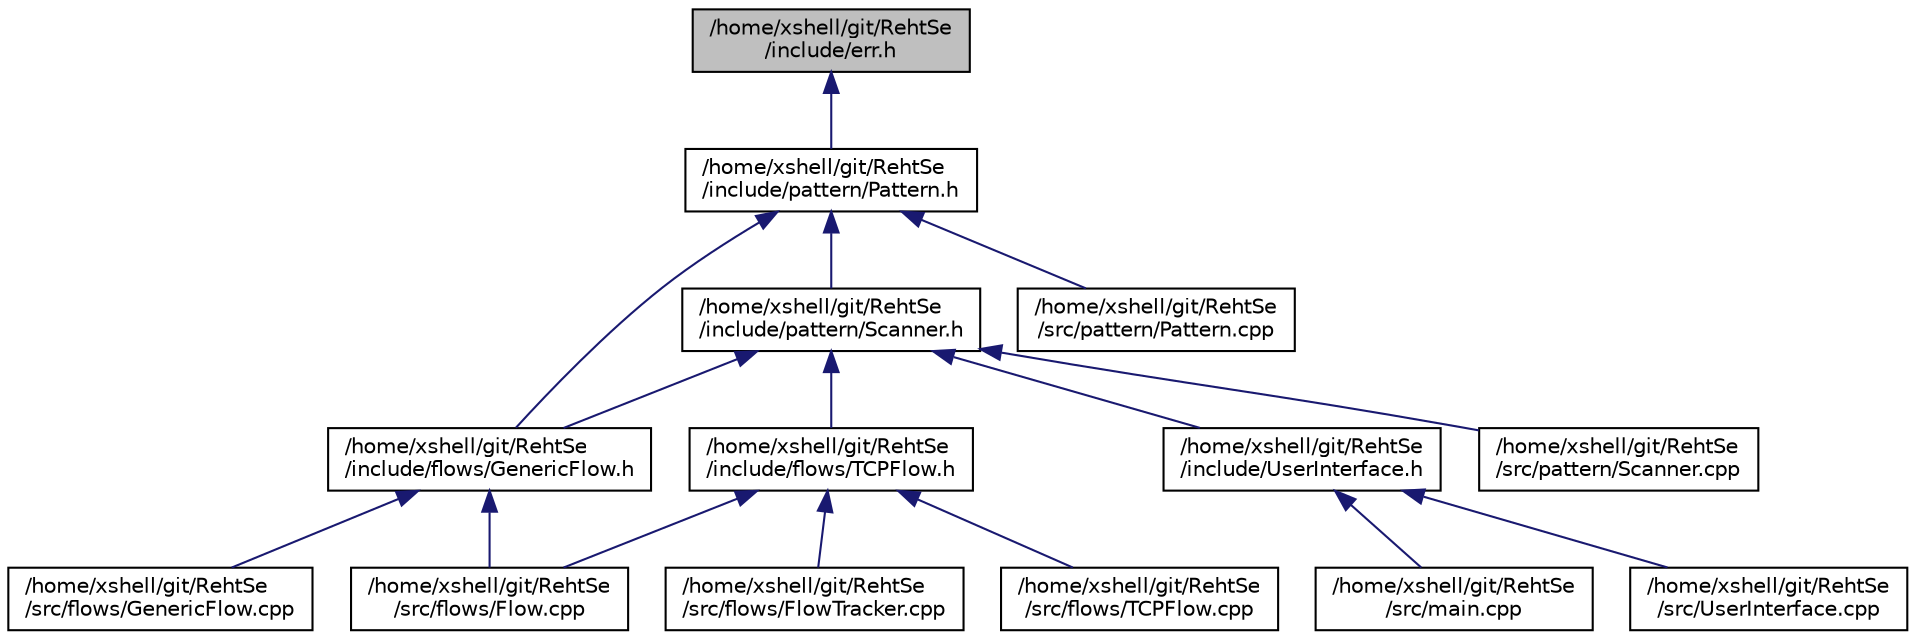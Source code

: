 digraph "/home/xshell/git/RehtSe/include/err.h"
{
  edge [fontname="Helvetica",fontsize="10",labelfontname="Helvetica",labelfontsize="10"];
  node [fontname="Helvetica",fontsize="10",shape=record];
  Node1 [label="/home/xshell/git/RehtSe\l/include/err.h",height=0.2,width=0.4,color="black", fillcolor="grey75", style="filled", fontcolor="black"];
  Node1 -> Node2 [dir="back",color="midnightblue",fontsize="10",style="solid",fontname="Helvetica"];
  Node2 [label="/home/xshell/git/RehtSe\l/include/pattern/Pattern.h",height=0.2,width=0.4,color="black", fillcolor="white", style="filled",URL="$_pattern_8h.html"];
  Node2 -> Node3 [dir="back",color="midnightblue",fontsize="10",style="solid",fontname="Helvetica"];
  Node3 [label="/home/xshell/git/RehtSe\l/include/flows/GenericFlow.h",height=0.2,width=0.4,color="black", fillcolor="white", style="filled",URL="$_generic_flow_8h.html"];
  Node3 -> Node4 [dir="back",color="midnightblue",fontsize="10",style="solid",fontname="Helvetica"];
  Node4 [label="/home/xshell/git/RehtSe\l/src/flows/Flow.cpp",height=0.2,width=0.4,color="black", fillcolor="white", style="filled",URL="$_flow_8cpp.html"];
  Node3 -> Node5 [dir="back",color="midnightblue",fontsize="10",style="solid",fontname="Helvetica"];
  Node5 [label="/home/xshell/git/RehtSe\l/src/flows/GenericFlow.cpp",height=0.2,width=0.4,color="black", fillcolor="white", style="filled",URL="$_generic_flow_8cpp.html"];
  Node2 -> Node6 [dir="back",color="midnightblue",fontsize="10",style="solid",fontname="Helvetica"];
  Node6 [label="/home/xshell/git/RehtSe\l/include/pattern/Scanner.h",height=0.2,width=0.4,color="black", fillcolor="white", style="filled",URL="$_scanner_8h.html"];
  Node6 -> Node3 [dir="back",color="midnightblue",fontsize="10",style="solid",fontname="Helvetica"];
  Node6 -> Node7 [dir="back",color="midnightblue",fontsize="10",style="solid",fontname="Helvetica"];
  Node7 [label="/home/xshell/git/RehtSe\l/include/flows/TCPFlow.h",height=0.2,width=0.4,color="black", fillcolor="white", style="filled",URL="$_t_c_p_flow_8h.html"];
  Node7 -> Node4 [dir="back",color="midnightblue",fontsize="10",style="solid",fontname="Helvetica"];
  Node7 -> Node8 [dir="back",color="midnightblue",fontsize="10",style="solid",fontname="Helvetica"];
  Node8 [label="/home/xshell/git/RehtSe\l/src/flows/FlowTracker.cpp",height=0.2,width=0.4,color="black", fillcolor="white", style="filled",URL="$_flow_tracker_8cpp.html"];
  Node7 -> Node9 [dir="back",color="midnightblue",fontsize="10",style="solid",fontname="Helvetica"];
  Node9 [label="/home/xshell/git/RehtSe\l/src/flows/TCPFlow.cpp",height=0.2,width=0.4,color="black", fillcolor="white", style="filled",URL="$_t_c_p_flow_8cpp.html"];
  Node6 -> Node10 [dir="back",color="midnightblue",fontsize="10",style="solid",fontname="Helvetica"];
  Node10 [label="/home/xshell/git/RehtSe\l/include/UserInterface.h",height=0.2,width=0.4,color="black", fillcolor="white", style="filled",URL="$_user_interface_8h.html"];
  Node10 -> Node11 [dir="back",color="midnightblue",fontsize="10",style="solid",fontname="Helvetica"];
  Node11 [label="/home/xshell/git/RehtSe\l/src/main.cpp",height=0.2,width=0.4,color="black", fillcolor="white", style="filled",URL="$main_8cpp.html"];
  Node10 -> Node12 [dir="back",color="midnightblue",fontsize="10",style="solid",fontname="Helvetica"];
  Node12 [label="/home/xshell/git/RehtSe\l/src/UserInterface.cpp",height=0.2,width=0.4,color="black", fillcolor="white", style="filled",URL="$_user_interface_8cpp.html"];
  Node6 -> Node13 [dir="back",color="midnightblue",fontsize="10",style="solid",fontname="Helvetica"];
  Node13 [label="/home/xshell/git/RehtSe\l/src/pattern/Scanner.cpp",height=0.2,width=0.4,color="black", fillcolor="white", style="filled",URL="$_scanner_8cpp.html"];
  Node2 -> Node14 [dir="back",color="midnightblue",fontsize="10",style="solid",fontname="Helvetica"];
  Node14 [label="/home/xshell/git/RehtSe\l/src/pattern/Pattern.cpp",height=0.2,width=0.4,color="black", fillcolor="white", style="filled",URL="$_pattern_8cpp.html"];
}
